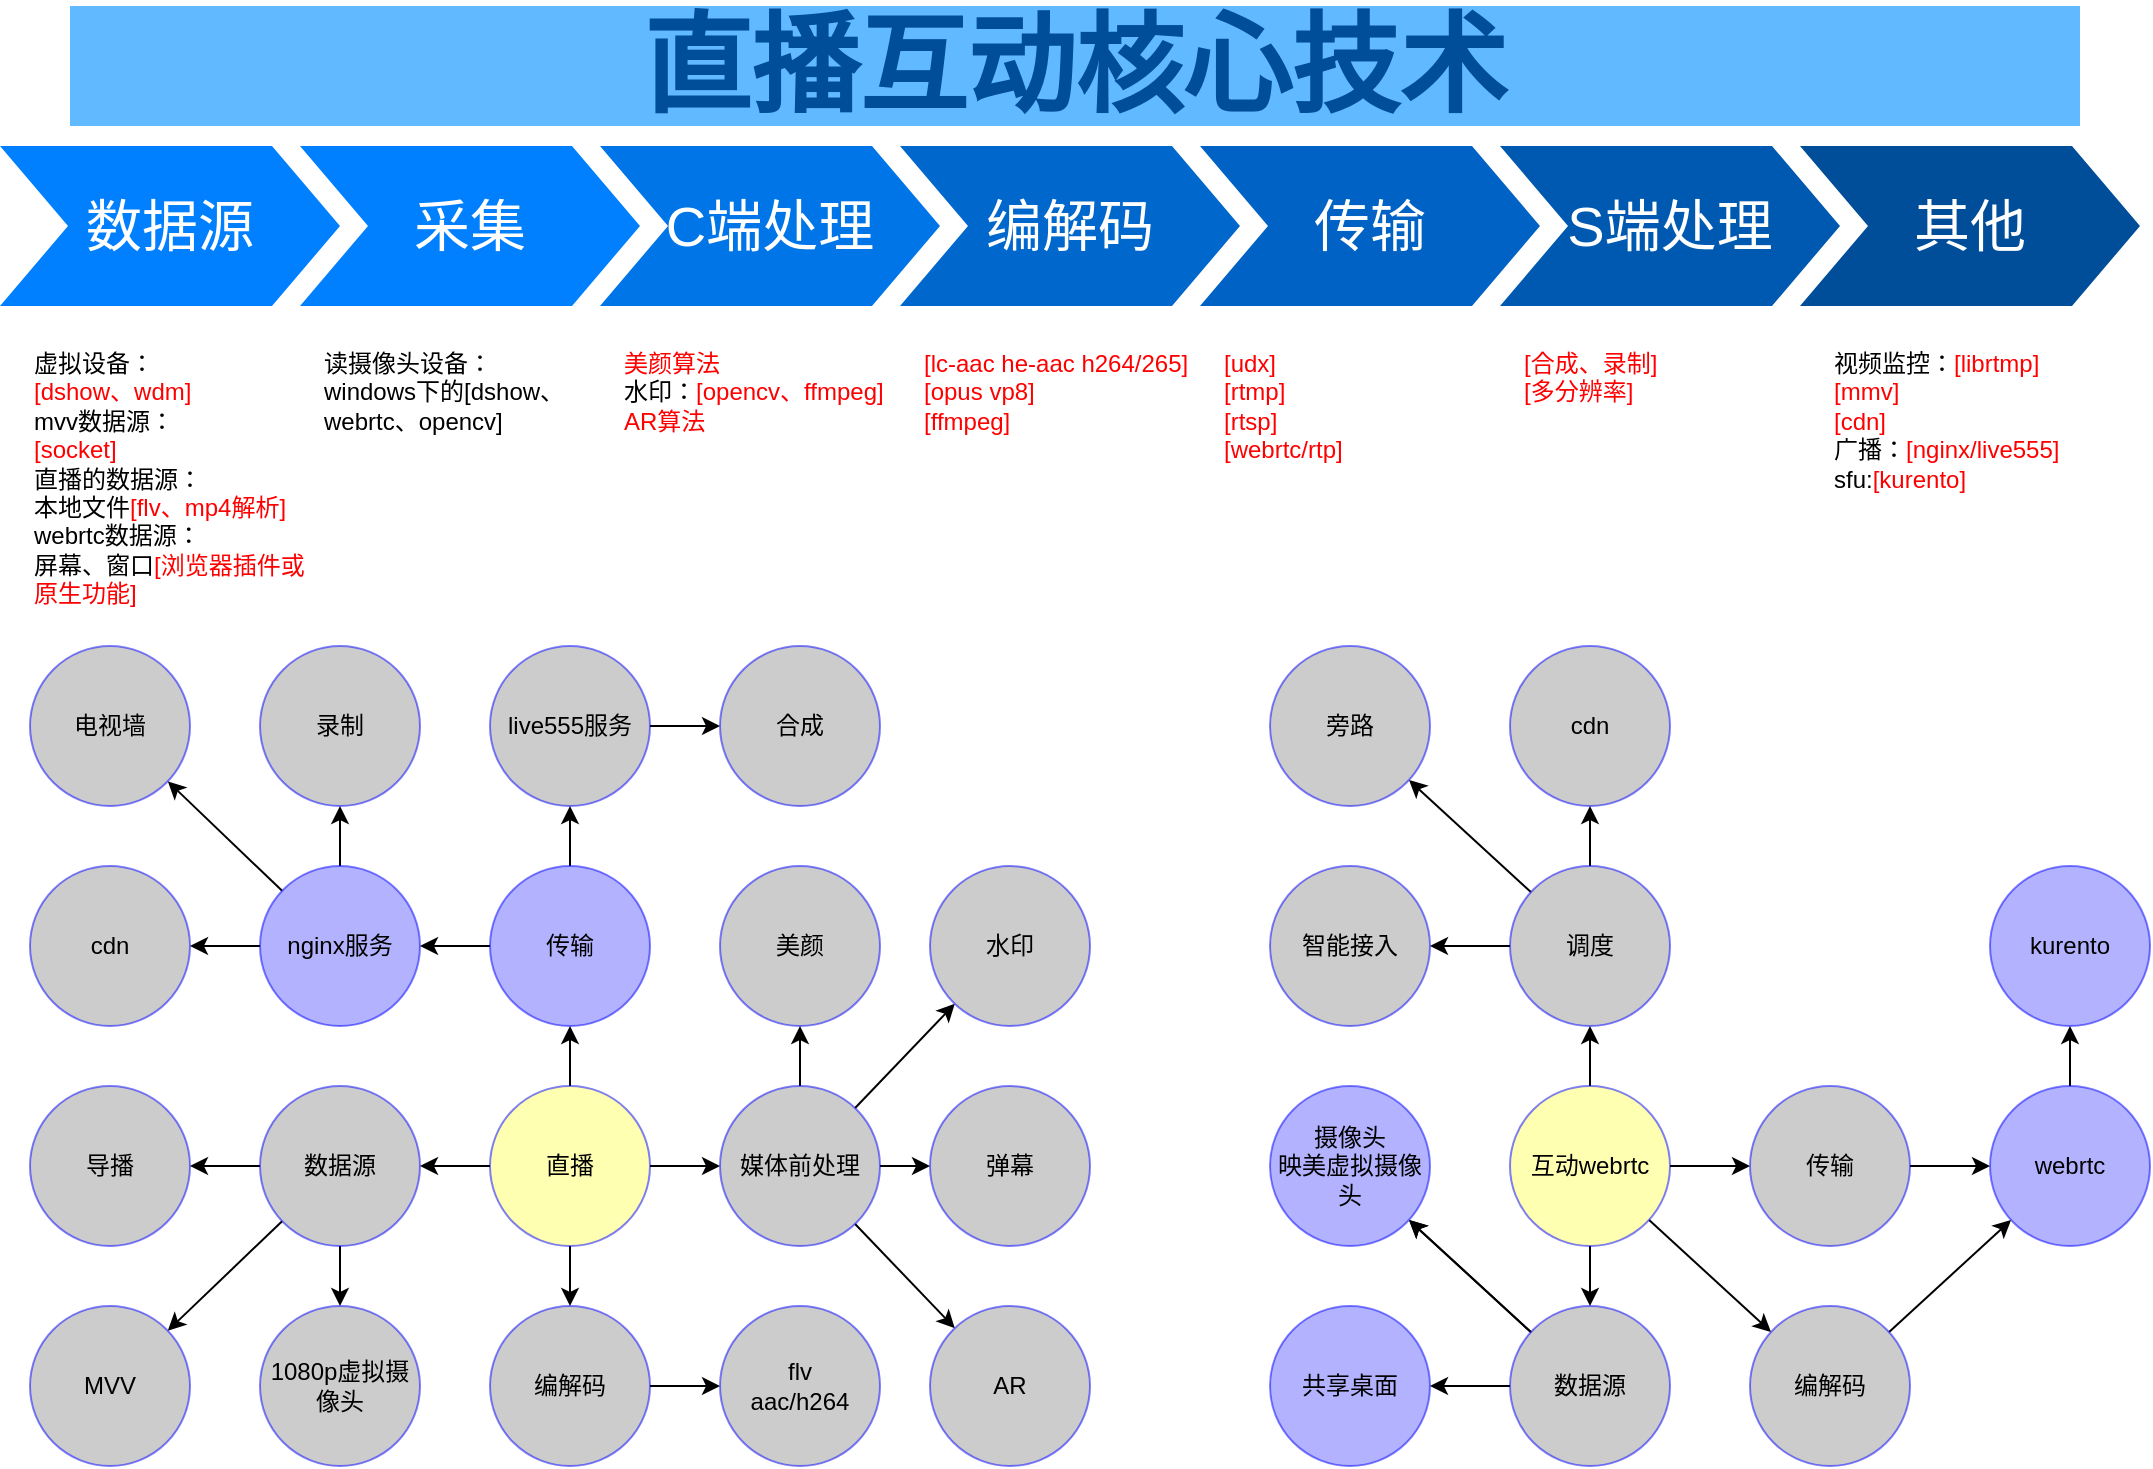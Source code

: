 <mxfile version="10.6.7" type="github"><diagram name="Page-1" id="d9b1e647-80fa-b4a2-5024-87a742678bcc"><mxGraphModel dx="1158" dy="622" grid="1" gridSize="10" guides="1" tooltips="1" connect="1" arrows="1" fold="1" page="1" pageScale="1" pageWidth="1100" pageHeight="850" background="#ffffff" math="0" shadow="0"><root><mxCell id="0"/><mxCell id="1" parent="0"/><mxCell id="57fe6abec08f04cb-1" value="采集" style="shape=step;whiteSpace=wrap;html=1;fontSize=28;fillColor=#0080FF;fontColor=#FFFFFF;strokeColor=none;" parent="1" vertex="1"><mxGeometry x="155" y="170" width="170" height="80" as="geometry"/></mxCell><mxCell id="57fe6abec08f04cb-2" value="C端处理" style="shape=step;whiteSpace=wrap;html=1;fontSize=28;fillColor=#0075E8;fontColor=#FFFFFF;strokeColor=none;" parent="1" vertex="1"><mxGeometry x="305" y="170" width="170" height="80" as="geometry"/></mxCell><mxCell id="57fe6abec08f04cb-3" value="编解码" style="shape=step;whiteSpace=wrap;html=1;fontSize=28;fillColor=#0067CC;fontColor=#FFFFFF;strokeColor=none;" parent="1" vertex="1"><mxGeometry x="455" y="170" width="170" height="80" as="geometry"/></mxCell><mxCell id="57fe6abec08f04cb-4" value="传输" style="shape=step;whiteSpace=wrap;html=1;fontSize=28;fillColor=#0062C4;fontColor=#FFFFFF;strokeColor=none;" parent="1" vertex="1"><mxGeometry x="605" y="170" width="170" height="80" as="geometry"/></mxCell><mxCell id="57fe6abec08f04cb-5" value="S端处理" style="shape=step;whiteSpace=wrap;html=1;fontSize=28;fillColor=#0059B0;fontColor=#FFFFFF;strokeColor=none;" parent="1" vertex="1"><mxGeometry x="755" y="170" width="170" height="80" as="geometry"/></mxCell><mxCell id="57fe6abec08f04cb-6" value="其他" style="shape=step;whiteSpace=wrap;html=1;fontSize=28;fillColor=#004D99;fontColor=#FFFFFF;strokeColor=none;" parent="1" vertex="1"><mxGeometry x="905" y="170" width="170" height="80" as="geometry"/></mxCell><mxCell id="57fe6abec08f04cb-7" value="&lt;span&gt;直播互动核心技术&lt;/span&gt;" style="text;html=1;strokeColor=none;fillColor=#61BAFF;align=center;verticalAlign=middle;whiteSpace=wrap;fontSize=54;fontStyle=1;fontColor=#004D99;" parent="1" vertex="1"><mxGeometry x="40" y="100" width="1005" height="60" as="geometry"/></mxCell><mxCell id="57fe6abec08f04cb-8" value="读摄像头设备：&lt;br&gt;windows下的[dshow、webrtc、opencv]&lt;font color=&quot;#ff0000&quot;&gt;&lt;br&gt;&lt;/font&gt;&lt;font color=&quot;#ff0000&quot;&gt;&lt;br&gt;&lt;/font&gt;" style="text;spacingTop=-5;fillColor=#ffffff;whiteSpace=wrap;html=1;align=left;fontSize=12;fontFamily=Helvetica;fillColor=none;strokeColor=none;" parent="1" vertex="1"><mxGeometry x="165" y="270" width="140" height="210" as="geometry"/></mxCell><mxCell id="57fe6abec08f04cb-9" value="&lt;font color=&quot;#ff0000&quot;&gt;美颜算法&lt;/font&gt;&lt;br&gt;水印：&lt;font color=&quot;#ff0000&quot;&gt;[opencv、ffmpeg]&lt;/font&gt;&lt;br&gt;&lt;font color=&quot;#ff0000&quot;&gt;AR算法&lt;/font&gt;&lt;br&gt;&lt;br&gt;&lt;br&gt;&lt;br&gt;&lt;br&gt;&lt;br&gt;" style="text;spacingTop=-5;fillColor=#ffffff;whiteSpace=wrap;html=1;align=left;fontSize=12;fontFamily=Helvetica;fillColor=none;strokeColor=none;" parent="1" vertex="1"><mxGeometry x="315" y="270" width="140" height="210" as="geometry"/></mxCell><mxCell id="57fe6abec08f04cb-10" value="&lt;font color=&quot;#ff0000&quot;&gt;[lc-aac he-aac h264/265]&lt;br&gt;[opus vp8]&lt;br&gt;[ffmpeg]&lt;/font&gt;&lt;br&gt;" style="text;spacingTop=-5;fillColor=#ffffff;whiteSpace=wrap;html=1;align=left;fontSize=12;fontFamily=Helvetica;fillColor=none;strokeColor=none;" parent="1" vertex="1"><mxGeometry x="465" y="270" width="140" height="210" as="geometry"/></mxCell><mxCell id="57fe6abec08f04cb-11" value="&lt;font color=&quot;#ff0000&quot;&gt;[udx]&lt;br&gt;[rtmp]&lt;br&gt;[rtsp]&lt;br&gt;[webrtc/rtp]&lt;/font&gt;&lt;br&gt;" style="text;spacingTop=-5;fillColor=#ffffff;whiteSpace=wrap;html=1;align=left;fontSize=12;fontFamily=Helvetica;fillColor=none;strokeColor=none;" parent="1" vertex="1"><mxGeometry x="615" y="270" width="140" height="210" as="geometry"/></mxCell><mxCell id="57fe6abec08f04cb-12" value="&lt;font color=&quot;#ff0000&quot;&gt;[合成、录制]&lt;br&gt;[多分辨率]&lt;/font&gt;&lt;br&gt;" style="text;spacingTop=-5;fillColor=#ffffff;whiteSpace=wrap;html=1;align=left;fontSize=12;fontFamily=Helvetica;fillColor=none;strokeColor=none;" parent="1" vertex="1"><mxGeometry x="765" y="270" width="140" height="210" as="geometry"/></mxCell><mxCell id="57fe6abec08f04cb-13" value="视频监控：&lt;font color=&quot;#ff0000&quot;&gt;[librtmp]&lt;br&gt;[mmv]&lt;br&gt;[cdn]&lt;br&gt;&lt;/font&gt;广播：&lt;font color=&quot;#ff0000&quot;&gt;[nginx/live555]&lt;/font&gt;&lt;br&gt;sfu:&lt;font color=&quot;#ff0000&quot;&gt;[kurento]&lt;/font&gt;&lt;br&gt;" style="text;spacingTop=-5;fillColor=#ffffff;whiteSpace=wrap;html=1;align=left;fontSize=12;fontFamily=Helvetica;fillColor=none;strokeColor=none;" parent="1" vertex="1"><mxGeometry x="920" y="270" width="140" height="210" as="geometry"/></mxCell><mxCell id="cftYcmUsIekW-gj1pgEN-3" value="数据源" style="shape=step;whiteSpace=wrap;html=1;fontSize=28;fillColor=#0080FF;fontColor=#FFFFFF;strokeColor=none;" parent="1" vertex="1"><mxGeometry x="5" y="170" width="170" height="80" as="geometry"/></mxCell><mxCell id="cftYcmUsIekW-gj1pgEN-4" value="虚拟设备：&lt;br&gt;&lt;font color=&quot;#ff0000&quot;&gt;[dshow、wdm]&lt;/font&gt;&lt;br&gt;mvv数据源：&lt;br&gt;&lt;font color=&quot;#ff0000&quot;&gt;[socket]&lt;/font&gt;&lt;br&gt;直播的数据源：&lt;br&gt;本地文件&lt;font color=&quot;#ff0000&quot;&gt;[flv、mp4解析]&lt;/font&gt;&lt;br&gt;webrtc数据源：&lt;br&gt;屏幕、窗口&lt;font color=&quot;#ff0000&quot;&gt;[浏览器插件或原生功能]&lt;/font&gt;&lt;br&gt;&lt;br&gt;&lt;br&gt;" style="text;spacingTop=-5;fillColor=#ffffff;whiteSpace=wrap;html=1;align=left;fontSize=12;fontFamily=Helvetica;fillColor=none;strokeColor=none;" parent="1" vertex="1"><mxGeometry x="20" y="270" width="140" height="210" as="geometry"/></mxCell><mxCell id="gKUl0aOFN743gMQYFfyi-2" value="" style="rounded=0;orthogonalLoop=1;jettySize=auto;html=1;" edge="1" parent="1" source="cftYcmUsIekW-gj1pgEN-7" target="gKUl0aOFN743gMQYFfyi-1"><mxGeometry relative="1" as="geometry"/></mxCell><mxCell id="gKUl0aOFN743gMQYFfyi-4" value="" style="rounded=0;orthogonalLoop=1;jettySize=auto;html=1;" edge="1" parent="1" source="cftYcmUsIekW-gj1pgEN-7" target="gKUl0aOFN743gMQYFfyi-3"><mxGeometry relative="1" as="geometry"/></mxCell><mxCell id="gKUl0aOFN743gMQYFfyi-13" value="" style="edgeStyle=none;rounded=0;orthogonalLoop=1;jettySize=auto;html=1;" edge="1" parent="1" source="cftYcmUsIekW-gj1pgEN-7" target="gKUl0aOFN743gMQYFfyi-12"><mxGeometry relative="1" as="geometry"/></mxCell><mxCell id="gKUl0aOFN743gMQYFfyi-23" value="" style="edgeStyle=none;rounded=0;orthogonalLoop=1;jettySize=auto;html=1;" edge="1" parent="1" source="cftYcmUsIekW-gj1pgEN-7" target="gKUl0aOFN743gMQYFfyi-22"><mxGeometry relative="1" as="geometry"/></mxCell><mxCell id="cftYcmUsIekW-gj1pgEN-7" value="直播" style="ellipse;whiteSpace=wrap;html=1;aspect=fixed;strokeColor=#0000FF;fillColor=#FFFF66;opacity=50;align=center;" parent="1" vertex="1"><mxGeometry x="250" y="640" width="80" height="80" as="geometry"/></mxCell><mxCell id="gKUl0aOFN743gMQYFfyi-25" value="" style="edgeStyle=none;rounded=0;orthogonalLoop=1;jettySize=auto;html=1;" edge="1" parent="1" source="gKUl0aOFN743gMQYFfyi-22" target="gKUl0aOFN743gMQYFfyi-24"><mxGeometry relative="1" as="geometry"/></mxCell><mxCell id="gKUl0aOFN743gMQYFfyi-27" value="" style="edgeStyle=none;rounded=0;orthogonalLoop=1;jettySize=auto;html=1;" edge="1" parent="1" source="gKUl0aOFN743gMQYFfyi-22" target="gKUl0aOFN743gMQYFfyi-26"><mxGeometry relative="1" as="geometry"/></mxCell><mxCell id="gKUl0aOFN743gMQYFfyi-22" value="传输" style="ellipse;whiteSpace=wrap;html=1;aspect=fixed;strokeColor=#0000FF;fillColor=#6666FF;opacity=50;align=center;" vertex="1" parent="1"><mxGeometry x="250" y="530" width="80" height="80" as="geometry"/></mxCell><mxCell id="gKUl0aOFN743gMQYFfyi-35" value="" style="edgeStyle=none;rounded=0;orthogonalLoop=1;jettySize=auto;html=1;" edge="1" parent="1" source="gKUl0aOFN743gMQYFfyi-26" target="gKUl0aOFN743gMQYFfyi-34"><mxGeometry relative="1" as="geometry"/></mxCell><mxCell id="gKUl0aOFN743gMQYFfyi-26" value="live555服务" style="ellipse;whiteSpace=wrap;html=1;aspect=fixed;strokeColor=#0000FF;fillColor=#999999;opacity=50;align=center;" vertex="1" parent="1"><mxGeometry x="250" y="420" width="80" height="80" as="geometry"/></mxCell><mxCell id="gKUl0aOFN743gMQYFfyi-34" value="合成" style="ellipse;whiteSpace=wrap;html=1;aspect=fixed;strokeColor=#0000FF;fillColor=#999999;opacity=50;align=center;" vertex="1" parent="1"><mxGeometry x="365" y="420" width="80" height="80" as="geometry"/></mxCell><mxCell id="gKUl0aOFN743gMQYFfyi-33" value="" style="edgeStyle=none;rounded=0;orthogonalLoop=1;jettySize=auto;html=1;" edge="1" parent="1" source="gKUl0aOFN743gMQYFfyi-24" target="gKUl0aOFN743gMQYFfyi-32"><mxGeometry relative="1" as="geometry"/></mxCell><mxCell id="gKUl0aOFN743gMQYFfyi-36" style="edgeStyle=none;rounded=0;orthogonalLoop=1;jettySize=auto;html=1;" edge="1" parent="1" source="gKUl0aOFN743gMQYFfyi-24" target="cftYcmUsIekW-gj1pgEN-8"><mxGeometry relative="1" as="geometry"/></mxCell><mxCell id="gKUl0aOFN743gMQYFfyi-58" value="" style="edgeStyle=none;rounded=0;orthogonalLoop=1;jettySize=auto;html=1;" edge="1" parent="1" source="gKUl0aOFN743gMQYFfyi-24" target="gKUl0aOFN743gMQYFfyi-57"><mxGeometry relative="1" as="geometry"/></mxCell><mxCell id="gKUl0aOFN743gMQYFfyi-24" value="nginx服务" style="ellipse;whiteSpace=wrap;html=1;aspect=fixed;strokeColor=#0000FF;fillColor=#6666FF;opacity=50;align=center;" vertex="1" parent="1"><mxGeometry x="135" y="530" width="80" height="80" as="geometry"/></mxCell><mxCell id="gKUl0aOFN743gMQYFfyi-57" value="cdn" style="ellipse;whiteSpace=wrap;html=1;aspect=fixed;strokeColor=#0000FF;fillColor=#999999;opacity=50;align=center;" vertex="1" parent="1"><mxGeometry x="20" y="530" width="80" height="80" as="geometry"/></mxCell><mxCell id="gKUl0aOFN743gMQYFfyi-32" value="录制" style="ellipse;whiteSpace=wrap;html=1;aspect=fixed;strokeColor=#0000FF;fillColor=#999999;opacity=50;align=center;" vertex="1" parent="1"><mxGeometry x="135" y="420" width="80" height="80" as="geometry"/></mxCell><mxCell id="gKUl0aOFN743gMQYFfyi-15" value="" style="edgeStyle=none;rounded=0;orthogonalLoop=1;jettySize=auto;html=1;" edge="1" parent="1" source="gKUl0aOFN743gMQYFfyi-12" target="gKUl0aOFN743gMQYFfyi-14"><mxGeometry relative="1" as="geometry"/></mxCell><mxCell id="gKUl0aOFN743gMQYFfyi-17" value="" style="edgeStyle=none;rounded=0;orthogonalLoop=1;jettySize=auto;html=1;" edge="1" parent="1" source="gKUl0aOFN743gMQYFfyi-12" target="gKUl0aOFN743gMQYFfyi-16"><mxGeometry relative="1" as="geometry"/></mxCell><mxCell id="gKUl0aOFN743gMQYFfyi-19" value="" style="edgeStyle=none;rounded=0;orthogonalLoop=1;jettySize=auto;html=1;" edge="1" parent="1" source="gKUl0aOFN743gMQYFfyi-12" target="gKUl0aOFN743gMQYFfyi-18"><mxGeometry relative="1" as="geometry"/></mxCell><mxCell id="gKUl0aOFN743gMQYFfyi-38" value="" style="edgeStyle=none;rounded=0;orthogonalLoop=1;jettySize=auto;html=1;" edge="1" parent="1" source="gKUl0aOFN743gMQYFfyi-12" target="gKUl0aOFN743gMQYFfyi-37"><mxGeometry relative="1" as="geometry"/></mxCell><mxCell id="gKUl0aOFN743gMQYFfyi-12" value="媒体前处理" style="ellipse;whiteSpace=wrap;html=1;aspect=fixed;strokeColor=#0000FF;fillColor=#999999;opacity=50;align=center;" vertex="1" parent="1"><mxGeometry x="365" y="640" width="80" height="80" as="geometry"/></mxCell><mxCell id="gKUl0aOFN743gMQYFfyi-37" value="AR" style="ellipse;whiteSpace=wrap;html=1;aspect=fixed;strokeColor=#0000FF;fillColor=#999999;opacity=50;align=center;" vertex="1" parent="1"><mxGeometry x="470" y="750" width="80" height="80" as="geometry"/></mxCell><mxCell id="gKUl0aOFN743gMQYFfyi-18" value="弹幕" style="ellipse;whiteSpace=wrap;html=1;aspect=fixed;strokeColor=#0000FF;fillColor=#999999;opacity=50;align=center;" vertex="1" parent="1"><mxGeometry x="470" y="640" width="80" height="80" as="geometry"/></mxCell><mxCell id="gKUl0aOFN743gMQYFfyi-16" value="水印" style="ellipse;whiteSpace=wrap;html=1;aspect=fixed;strokeColor=#0000FF;fillColor=#999999;opacity=50;align=center;" vertex="1" parent="1"><mxGeometry x="470" y="530" width="80" height="80" as="geometry"/></mxCell><mxCell id="gKUl0aOFN743gMQYFfyi-14" value="美颜" style="ellipse;whiteSpace=wrap;html=1;aspect=fixed;strokeColor=#0000FF;fillColor=#999999;opacity=50;align=center;" vertex="1" parent="1"><mxGeometry x="365" y="530" width="80" height="80" as="geometry"/></mxCell><mxCell id="gKUl0aOFN743gMQYFfyi-21" value="" style="edgeStyle=none;rounded=0;orthogonalLoop=1;jettySize=auto;html=1;" edge="1" parent="1" source="gKUl0aOFN743gMQYFfyi-3" target="gKUl0aOFN743gMQYFfyi-20"><mxGeometry relative="1" as="geometry"/></mxCell><mxCell id="gKUl0aOFN743gMQYFfyi-3" value="编解码" style="ellipse;whiteSpace=wrap;html=1;aspect=fixed;strokeColor=#0000FF;fillColor=#999999;opacity=50;align=center;" vertex="1" parent="1"><mxGeometry x="250" y="750" width="80" height="80" as="geometry"/></mxCell><mxCell id="gKUl0aOFN743gMQYFfyi-20" value="flv&lt;br&gt;aac/h264" style="ellipse;whiteSpace=wrap;html=1;aspect=fixed;strokeColor=#0000FF;fillColor=#999999;opacity=50;align=center;" vertex="1" parent="1"><mxGeometry x="365" y="750" width="80" height="80" as="geometry"/></mxCell><mxCell id="gKUl0aOFN743gMQYFfyi-8" value="" style="edgeStyle=none;rounded=0;orthogonalLoop=1;jettySize=auto;html=1;" edge="1" parent="1" source="gKUl0aOFN743gMQYFfyi-1" target="gKUl0aOFN743gMQYFfyi-7"><mxGeometry relative="1" as="geometry"><mxPoint x="365.479" y="1129.793" as="targetPoint"/></mxGeometry></mxCell><mxCell id="gKUl0aOFN743gMQYFfyi-10" style="edgeStyle=none;rounded=0;orthogonalLoop=1;jettySize=auto;html=1;" edge="1" parent="1" source="gKUl0aOFN743gMQYFfyi-1" target="gKUl0aOFN743gMQYFfyi-9"><mxGeometry relative="1" as="geometry"><mxPoint x="178.158" y="1110.841" as="targetPoint"/></mxGeometry></mxCell><mxCell id="gKUl0aOFN743gMQYFfyi-11" style="edgeStyle=none;rounded=0;orthogonalLoop=1;jettySize=auto;html=1;" edge="1" parent="1" source="gKUl0aOFN743gMQYFfyi-1" target="cftYcmUsIekW-gj1pgEN-10"><mxGeometry relative="1" as="geometry"><mxPoint x="261.0" y="1118.0" as="targetPoint"/></mxGeometry></mxCell><mxCell id="gKUl0aOFN743gMQYFfyi-1" value="数据源&lt;br&gt;" style="ellipse;whiteSpace=wrap;html=1;aspect=fixed;strokeColor=#0000FF;fillColor=#999999;opacity=50;align=center;" vertex="1" parent="1"><mxGeometry x="135" y="640" width="80" height="80" as="geometry"/></mxCell><mxCell id="gKUl0aOFN743gMQYFfyi-7" value="1080p虚拟摄像头&lt;br&gt;" style="ellipse;whiteSpace=wrap;html=1;aspect=fixed;strokeColor=#0000FF;fillColor=#999999;opacity=50;align=center;" vertex="1" parent="1"><mxGeometry x="135" y="750" width="80" height="80" as="geometry"/></mxCell><mxCell id="cftYcmUsIekW-gj1pgEN-8" value="电视墙" style="ellipse;whiteSpace=wrap;html=1;aspect=fixed;strokeColor=#0000FF;fillColor=#999999;opacity=50;align=center;" parent="1" vertex="1"><mxGeometry x="20" y="420" width="80" height="80" as="geometry"/></mxCell><mxCell id="gKUl0aOFN743gMQYFfyi-40" value="" style="edgeStyle=none;rounded=0;orthogonalLoop=1;jettySize=auto;html=1;" edge="1" parent="1" source="cftYcmUsIekW-gj1pgEN-9" target="gKUl0aOFN743gMQYFfyi-39"><mxGeometry relative="1" as="geometry"/></mxCell><mxCell id="gKUl0aOFN743gMQYFfyi-47" value="" style="edgeStyle=none;rounded=0;orthogonalLoop=1;jettySize=auto;html=1;" edge="1" parent="1" source="cftYcmUsIekW-gj1pgEN-9" target="gKUl0aOFN743gMQYFfyi-46"><mxGeometry relative="1" as="geometry"/></mxCell><mxCell id="gKUl0aOFN743gMQYFfyi-49" value="" style="edgeStyle=none;rounded=0;orthogonalLoop=1;jettySize=auto;html=1;" edge="1" parent="1" source="cftYcmUsIekW-gj1pgEN-9" target="gKUl0aOFN743gMQYFfyi-48"><mxGeometry relative="1" as="geometry"/></mxCell><mxCell id="gKUl0aOFN743gMQYFfyi-56" value="" style="edgeStyle=none;rounded=0;orthogonalLoop=1;jettySize=auto;html=1;" edge="1" parent="1" source="cftYcmUsIekW-gj1pgEN-9" target="gKUl0aOFN743gMQYFfyi-55"><mxGeometry relative="1" as="geometry"/></mxCell><mxCell id="cftYcmUsIekW-gj1pgEN-9" value="互动webrtc" style="ellipse;whiteSpace=wrap;html=1;aspect=fixed;strokeColor=#0000FF;fillColor=#FFFF66;opacity=50;align=center;" parent="1" vertex="1"><mxGeometry x="760" y="640" width="80" height="80" as="geometry"/></mxCell><mxCell id="gKUl0aOFN743gMQYFfyi-60" value="" style="edgeStyle=none;rounded=0;orthogonalLoop=1;jettySize=auto;html=1;" edge="1" parent="1" source="gKUl0aOFN743gMQYFfyi-55" target="gKUl0aOFN743gMQYFfyi-59"><mxGeometry relative="1" as="geometry"/></mxCell><mxCell id="gKUl0aOFN743gMQYFfyi-62" value="" style="edgeStyle=none;rounded=0;orthogonalLoop=1;jettySize=auto;html=1;" edge="1" parent="1" source="gKUl0aOFN743gMQYFfyi-55" target="gKUl0aOFN743gMQYFfyi-61"><mxGeometry relative="1" as="geometry"/></mxCell><mxCell id="gKUl0aOFN743gMQYFfyi-64" value="" style="edgeStyle=none;rounded=0;orthogonalLoop=1;jettySize=auto;html=1;" edge="1" parent="1" source="gKUl0aOFN743gMQYFfyi-55" target="gKUl0aOFN743gMQYFfyi-63"><mxGeometry relative="1" as="geometry"/></mxCell><mxCell id="gKUl0aOFN743gMQYFfyi-55" value="调度" style="ellipse;whiteSpace=wrap;html=1;aspect=fixed;strokeColor=#0000FF;fillColor=#999999;opacity=50;align=center;" vertex="1" parent="1"><mxGeometry x="760" y="530" width="80" height="80" as="geometry"/></mxCell><mxCell id="gKUl0aOFN743gMQYFfyi-63" value="智能接入" style="ellipse;whiteSpace=wrap;html=1;aspect=fixed;strokeColor=#0000FF;fillColor=#999999;opacity=50;align=center;" vertex="1" parent="1"><mxGeometry x="640" y="530" width="80" height="80" as="geometry"/></mxCell><mxCell id="gKUl0aOFN743gMQYFfyi-61" value="旁路" style="ellipse;whiteSpace=wrap;html=1;aspect=fixed;strokeColor=#0000FF;fillColor=#999999;opacity=50;align=center;" vertex="1" parent="1"><mxGeometry x="640" y="420" width="80" height="80" as="geometry"/></mxCell><mxCell id="gKUl0aOFN743gMQYFfyi-59" value="cdn" style="ellipse;whiteSpace=wrap;html=1;aspect=fixed;strokeColor=#0000FF;fillColor=#999999;opacity=50;align=center;" vertex="1" parent="1"><mxGeometry x="760" y="420" width="80" height="80" as="geometry"/></mxCell><mxCell id="gKUl0aOFN743gMQYFfyi-51" value="" style="edgeStyle=none;rounded=0;orthogonalLoop=1;jettySize=auto;html=1;" edge="1" parent="1" source="gKUl0aOFN743gMQYFfyi-48" target="gKUl0aOFN743gMQYFfyi-50"><mxGeometry relative="1" as="geometry"/></mxCell><mxCell id="gKUl0aOFN743gMQYFfyi-48" value="传输" style="ellipse;whiteSpace=wrap;html=1;aspect=fixed;strokeColor=#0000FF;fillColor=#999999;opacity=50;align=center;" vertex="1" parent="1"><mxGeometry x="880" y="640" width="80" height="80" as="geometry"/></mxCell><mxCell id="gKUl0aOFN743gMQYFfyi-54" value="" style="edgeStyle=none;rounded=0;orthogonalLoop=1;jettySize=auto;html=1;" edge="1" parent="1" source="gKUl0aOFN743gMQYFfyi-50" target="gKUl0aOFN743gMQYFfyi-53"><mxGeometry relative="1" as="geometry"/></mxCell><mxCell id="gKUl0aOFN743gMQYFfyi-50" value="webrtc" style="ellipse;whiteSpace=wrap;html=1;aspect=fixed;strokeColor=#0000FF;fillColor=#6666FF;opacity=50;align=center;" vertex="1" parent="1"><mxGeometry x="1000" y="640" width="80" height="80" as="geometry"/></mxCell><mxCell id="gKUl0aOFN743gMQYFfyi-53" value="kurento" style="ellipse;whiteSpace=wrap;html=1;aspect=fixed;strokeColor=#0000FF;fillColor=#6666FF;opacity=50;align=center;" vertex="1" parent="1"><mxGeometry x="1000" y="530" width="80" height="80" as="geometry"/></mxCell><mxCell id="gKUl0aOFN743gMQYFfyi-52" style="edgeStyle=none;rounded=0;orthogonalLoop=1;jettySize=auto;html=1;" edge="1" parent="1" source="gKUl0aOFN743gMQYFfyi-46" target="gKUl0aOFN743gMQYFfyi-50"><mxGeometry relative="1" as="geometry"/></mxCell><mxCell id="gKUl0aOFN743gMQYFfyi-46" value="编解码" style="ellipse;whiteSpace=wrap;html=1;aspect=fixed;strokeColor=#0000FF;fillColor=#999999;opacity=50;align=center;" vertex="1" parent="1"><mxGeometry x="880" y="750" width="80" height="80" as="geometry"/></mxCell><mxCell id="gKUl0aOFN743gMQYFfyi-42" value="" style="edgeStyle=none;rounded=0;orthogonalLoop=1;jettySize=auto;html=1;" edge="1" parent="1" source="gKUl0aOFN743gMQYFfyi-39" target="gKUl0aOFN743gMQYFfyi-41"><mxGeometry relative="1" as="geometry"/></mxCell><mxCell id="gKUl0aOFN743gMQYFfyi-43" value="" style="edgeStyle=none;rounded=0;orthogonalLoop=1;jettySize=auto;html=1;" edge="1" parent="1" source="gKUl0aOFN743gMQYFfyi-39" target="gKUl0aOFN743gMQYFfyi-41"><mxGeometry relative="1" as="geometry"/></mxCell><mxCell id="gKUl0aOFN743gMQYFfyi-45" value="" style="edgeStyle=none;rounded=0;orthogonalLoop=1;jettySize=auto;html=1;" edge="1" parent="1" source="gKUl0aOFN743gMQYFfyi-39" target="gKUl0aOFN743gMQYFfyi-44"><mxGeometry relative="1" as="geometry"/></mxCell><mxCell id="gKUl0aOFN743gMQYFfyi-39" value="数据源" style="ellipse;whiteSpace=wrap;html=1;aspect=fixed;strokeColor=#0000FF;fillColor=#999999;opacity=50;align=center;" vertex="1" parent="1"><mxGeometry x="760" y="750" width="80" height="80" as="geometry"/></mxCell><mxCell id="gKUl0aOFN743gMQYFfyi-44" value="共享桌面" style="ellipse;whiteSpace=wrap;html=1;aspect=fixed;strokeColor=#0000FF;fillColor=#6666FF;opacity=50;align=center;" vertex="1" parent="1"><mxGeometry x="640" y="750" width="80" height="80" as="geometry"/></mxCell><mxCell id="gKUl0aOFN743gMQYFfyi-41" value="摄像头&lt;br&gt;映美虚拟摄像头&lt;br&gt;" style="ellipse;whiteSpace=wrap;html=1;aspect=fixed;strokeColor=#0000FF;fillColor=#6666FF;opacity=50;align=center;" vertex="1" parent="1"><mxGeometry x="640" y="640" width="80" height="80" as="geometry"/></mxCell><mxCell id="cftYcmUsIekW-gj1pgEN-10" value="导播" style="ellipse;whiteSpace=wrap;html=1;aspect=fixed;strokeColor=#0000FF;fillColor=#999999;opacity=50;align=center;" parent="1" vertex="1"><mxGeometry x="20" y="640" width="80" height="80" as="geometry"/></mxCell><mxCell id="gKUl0aOFN743gMQYFfyi-9" value="MVV" style="ellipse;whiteSpace=wrap;html=1;aspect=fixed;strokeColor=#0000FF;fillColor=#999999;opacity=50;align=center;" vertex="1" parent="1"><mxGeometry x="20" y="750" width="80" height="80" as="geometry"/></mxCell></root></mxGraphModel></diagram></mxfile>